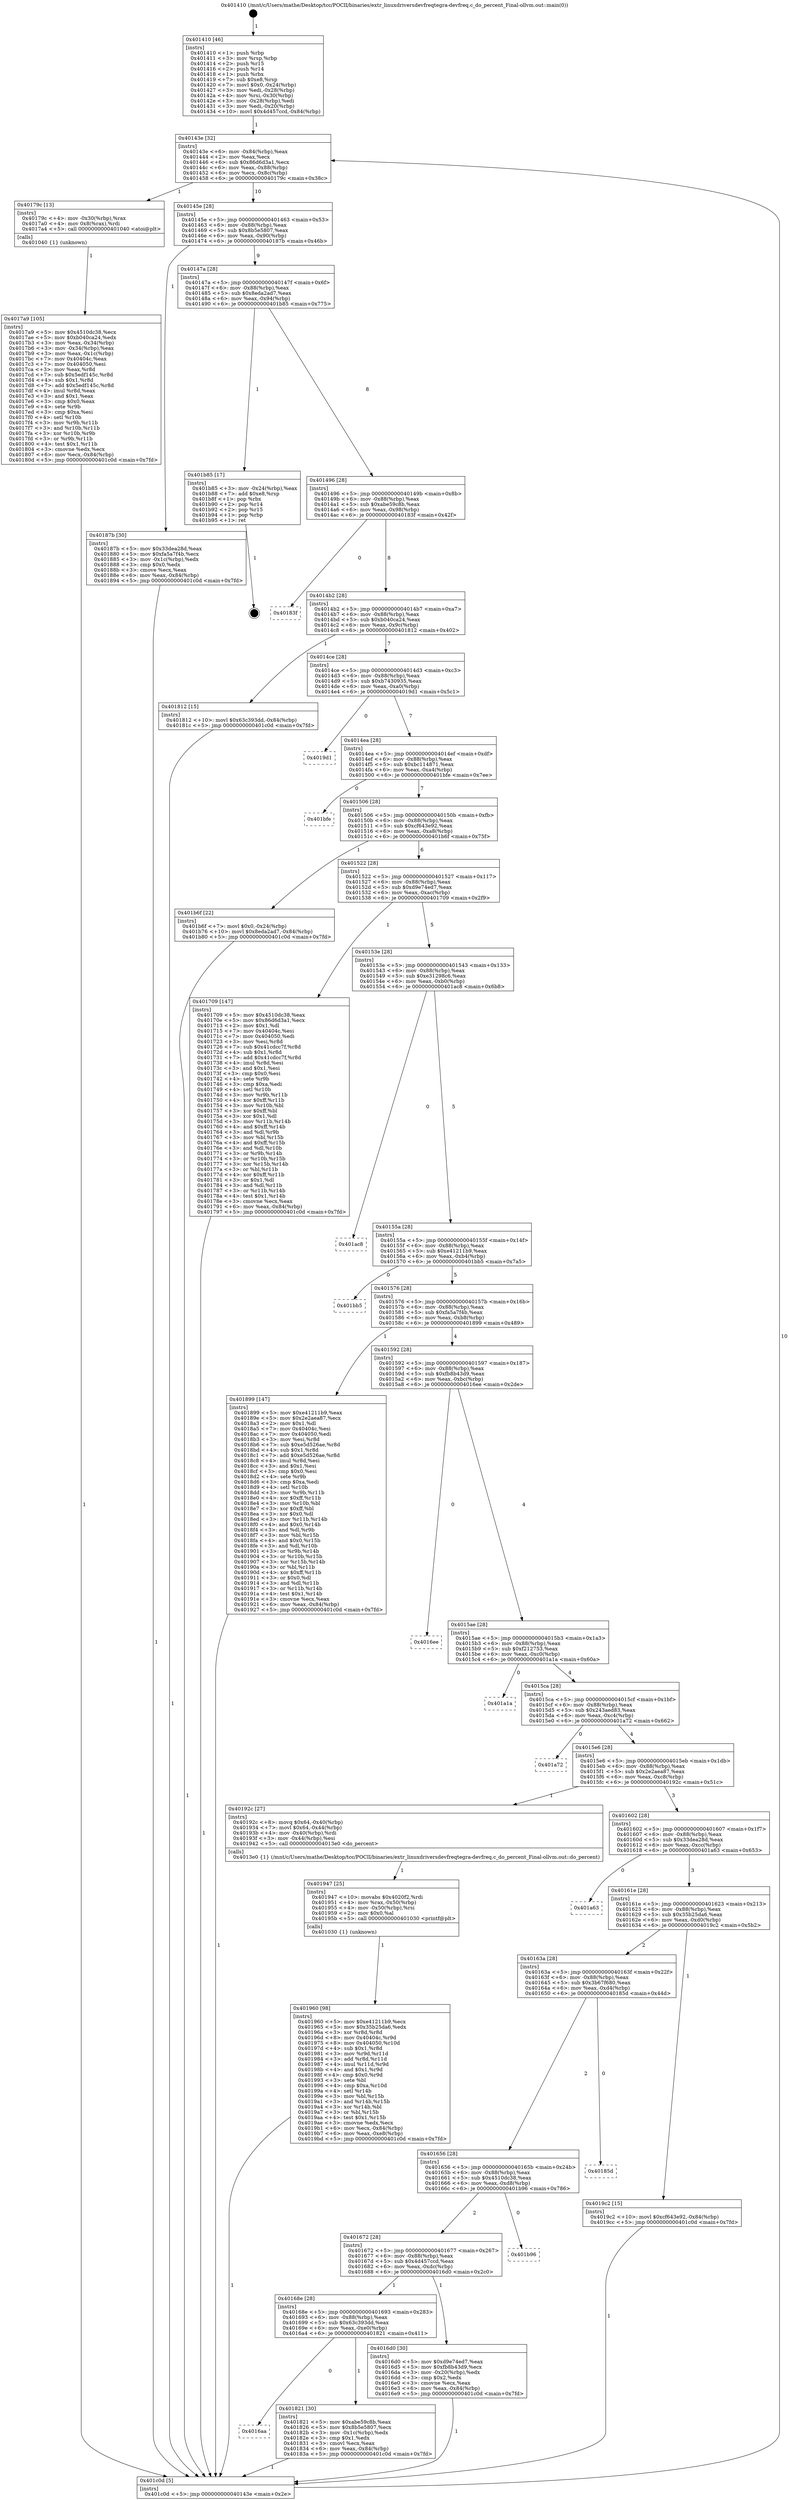 digraph "0x401410" {
  label = "0x401410 (/mnt/c/Users/mathe/Desktop/tcc/POCII/binaries/extr_linuxdriversdevfreqtegra-devfreq.c_do_percent_Final-ollvm.out::main(0))"
  labelloc = "t"
  node[shape=record]

  Entry [label="",width=0.3,height=0.3,shape=circle,fillcolor=black,style=filled]
  "0x40143e" [label="{
     0x40143e [32]\l
     | [instrs]\l
     &nbsp;&nbsp;0x40143e \<+6\>: mov -0x84(%rbp),%eax\l
     &nbsp;&nbsp;0x401444 \<+2\>: mov %eax,%ecx\l
     &nbsp;&nbsp;0x401446 \<+6\>: sub $0x86d6d3a1,%ecx\l
     &nbsp;&nbsp;0x40144c \<+6\>: mov %eax,-0x88(%rbp)\l
     &nbsp;&nbsp;0x401452 \<+6\>: mov %ecx,-0x8c(%rbp)\l
     &nbsp;&nbsp;0x401458 \<+6\>: je 000000000040179c \<main+0x38c\>\l
  }"]
  "0x40179c" [label="{
     0x40179c [13]\l
     | [instrs]\l
     &nbsp;&nbsp;0x40179c \<+4\>: mov -0x30(%rbp),%rax\l
     &nbsp;&nbsp;0x4017a0 \<+4\>: mov 0x8(%rax),%rdi\l
     &nbsp;&nbsp;0x4017a4 \<+5\>: call 0000000000401040 \<atoi@plt\>\l
     | [calls]\l
     &nbsp;&nbsp;0x401040 \{1\} (unknown)\l
  }"]
  "0x40145e" [label="{
     0x40145e [28]\l
     | [instrs]\l
     &nbsp;&nbsp;0x40145e \<+5\>: jmp 0000000000401463 \<main+0x53\>\l
     &nbsp;&nbsp;0x401463 \<+6\>: mov -0x88(%rbp),%eax\l
     &nbsp;&nbsp;0x401469 \<+5\>: sub $0x8b5e5807,%eax\l
     &nbsp;&nbsp;0x40146e \<+6\>: mov %eax,-0x90(%rbp)\l
     &nbsp;&nbsp;0x401474 \<+6\>: je 000000000040187b \<main+0x46b\>\l
  }"]
  Exit [label="",width=0.3,height=0.3,shape=circle,fillcolor=black,style=filled,peripheries=2]
  "0x40187b" [label="{
     0x40187b [30]\l
     | [instrs]\l
     &nbsp;&nbsp;0x40187b \<+5\>: mov $0x33dea28d,%eax\l
     &nbsp;&nbsp;0x401880 \<+5\>: mov $0xfa5a7f4b,%ecx\l
     &nbsp;&nbsp;0x401885 \<+3\>: mov -0x1c(%rbp),%edx\l
     &nbsp;&nbsp;0x401888 \<+3\>: cmp $0x0,%edx\l
     &nbsp;&nbsp;0x40188b \<+3\>: cmove %ecx,%eax\l
     &nbsp;&nbsp;0x40188e \<+6\>: mov %eax,-0x84(%rbp)\l
     &nbsp;&nbsp;0x401894 \<+5\>: jmp 0000000000401c0d \<main+0x7fd\>\l
  }"]
  "0x40147a" [label="{
     0x40147a [28]\l
     | [instrs]\l
     &nbsp;&nbsp;0x40147a \<+5\>: jmp 000000000040147f \<main+0x6f\>\l
     &nbsp;&nbsp;0x40147f \<+6\>: mov -0x88(%rbp),%eax\l
     &nbsp;&nbsp;0x401485 \<+5\>: sub $0x8eda2ad7,%eax\l
     &nbsp;&nbsp;0x40148a \<+6\>: mov %eax,-0x94(%rbp)\l
     &nbsp;&nbsp;0x401490 \<+6\>: je 0000000000401b85 \<main+0x775\>\l
  }"]
  "0x401960" [label="{
     0x401960 [98]\l
     | [instrs]\l
     &nbsp;&nbsp;0x401960 \<+5\>: mov $0xe41211b9,%ecx\l
     &nbsp;&nbsp;0x401965 \<+5\>: mov $0x35b25da6,%edx\l
     &nbsp;&nbsp;0x40196a \<+3\>: xor %r8d,%r8d\l
     &nbsp;&nbsp;0x40196d \<+8\>: mov 0x40404c,%r9d\l
     &nbsp;&nbsp;0x401975 \<+8\>: mov 0x404050,%r10d\l
     &nbsp;&nbsp;0x40197d \<+4\>: sub $0x1,%r8d\l
     &nbsp;&nbsp;0x401981 \<+3\>: mov %r9d,%r11d\l
     &nbsp;&nbsp;0x401984 \<+3\>: add %r8d,%r11d\l
     &nbsp;&nbsp;0x401987 \<+4\>: imul %r11d,%r9d\l
     &nbsp;&nbsp;0x40198b \<+4\>: and $0x1,%r9d\l
     &nbsp;&nbsp;0x40198f \<+4\>: cmp $0x0,%r9d\l
     &nbsp;&nbsp;0x401993 \<+3\>: sete %bl\l
     &nbsp;&nbsp;0x401996 \<+4\>: cmp $0xa,%r10d\l
     &nbsp;&nbsp;0x40199a \<+4\>: setl %r14b\l
     &nbsp;&nbsp;0x40199e \<+3\>: mov %bl,%r15b\l
     &nbsp;&nbsp;0x4019a1 \<+3\>: and %r14b,%r15b\l
     &nbsp;&nbsp;0x4019a4 \<+3\>: xor %r14b,%bl\l
     &nbsp;&nbsp;0x4019a7 \<+3\>: or %bl,%r15b\l
     &nbsp;&nbsp;0x4019aa \<+4\>: test $0x1,%r15b\l
     &nbsp;&nbsp;0x4019ae \<+3\>: cmovne %edx,%ecx\l
     &nbsp;&nbsp;0x4019b1 \<+6\>: mov %ecx,-0x84(%rbp)\l
     &nbsp;&nbsp;0x4019b7 \<+6\>: mov %eax,-0xe8(%rbp)\l
     &nbsp;&nbsp;0x4019bd \<+5\>: jmp 0000000000401c0d \<main+0x7fd\>\l
  }"]
  "0x401b85" [label="{
     0x401b85 [17]\l
     | [instrs]\l
     &nbsp;&nbsp;0x401b85 \<+3\>: mov -0x24(%rbp),%eax\l
     &nbsp;&nbsp;0x401b88 \<+7\>: add $0xe8,%rsp\l
     &nbsp;&nbsp;0x401b8f \<+1\>: pop %rbx\l
     &nbsp;&nbsp;0x401b90 \<+2\>: pop %r14\l
     &nbsp;&nbsp;0x401b92 \<+2\>: pop %r15\l
     &nbsp;&nbsp;0x401b94 \<+1\>: pop %rbp\l
     &nbsp;&nbsp;0x401b95 \<+1\>: ret\l
  }"]
  "0x401496" [label="{
     0x401496 [28]\l
     | [instrs]\l
     &nbsp;&nbsp;0x401496 \<+5\>: jmp 000000000040149b \<main+0x8b\>\l
     &nbsp;&nbsp;0x40149b \<+6\>: mov -0x88(%rbp),%eax\l
     &nbsp;&nbsp;0x4014a1 \<+5\>: sub $0xabe59c8b,%eax\l
     &nbsp;&nbsp;0x4014a6 \<+6\>: mov %eax,-0x98(%rbp)\l
     &nbsp;&nbsp;0x4014ac \<+6\>: je 000000000040183f \<main+0x42f\>\l
  }"]
  "0x401947" [label="{
     0x401947 [25]\l
     | [instrs]\l
     &nbsp;&nbsp;0x401947 \<+10\>: movabs $0x4020f2,%rdi\l
     &nbsp;&nbsp;0x401951 \<+4\>: mov %rax,-0x50(%rbp)\l
     &nbsp;&nbsp;0x401955 \<+4\>: mov -0x50(%rbp),%rsi\l
     &nbsp;&nbsp;0x401959 \<+2\>: mov $0x0,%al\l
     &nbsp;&nbsp;0x40195b \<+5\>: call 0000000000401030 \<printf@plt\>\l
     | [calls]\l
     &nbsp;&nbsp;0x401030 \{1\} (unknown)\l
  }"]
  "0x40183f" [label="{
     0x40183f\l
  }", style=dashed]
  "0x4014b2" [label="{
     0x4014b2 [28]\l
     | [instrs]\l
     &nbsp;&nbsp;0x4014b2 \<+5\>: jmp 00000000004014b7 \<main+0xa7\>\l
     &nbsp;&nbsp;0x4014b7 \<+6\>: mov -0x88(%rbp),%eax\l
     &nbsp;&nbsp;0x4014bd \<+5\>: sub $0xb040ca24,%eax\l
     &nbsp;&nbsp;0x4014c2 \<+6\>: mov %eax,-0x9c(%rbp)\l
     &nbsp;&nbsp;0x4014c8 \<+6\>: je 0000000000401812 \<main+0x402\>\l
  }"]
  "0x4016aa" [label="{
     0x4016aa\l
  }", style=dashed]
  "0x401812" [label="{
     0x401812 [15]\l
     | [instrs]\l
     &nbsp;&nbsp;0x401812 \<+10\>: movl $0x63c393dd,-0x84(%rbp)\l
     &nbsp;&nbsp;0x40181c \<+5\>: jmp 0000000000401c0d \<main+0x7fd\>\l
  }"]
  "0x4014ce" [label="{
     0x4014ce [28]\l
     | [instrs]\l
     &nbsp;&nbsp;0x4014ce \<+5\>: jmp 00000000004014d3 \<main+0xc3\>\l
     &nbsp;&nbsp;0x4014d3 \<+6\>: mov -0x88(%rbp),%eax\l
     &nbsp;&nbsp;0x4014d9 \<+5\>: sub $0xb7430935,%eax\l
     &nbsp;&nbsp;0x4014de \<+6\>: mov %eax,-0xa0(%rbp)\l
     &nbsp;&nbsp;0x4014e4 \<+6\>: je 00000000004019d1 \<main+0x5c1\>\l
  }"]
  "0x401821" [label="{
     0x401821 [30]\l
     | [instrs]\l
     &nbsp;&nbsp;0x401821 \<+5\>: mov $0xabe59c8b,%eax\l
     &nbsp;&nbsp;0x401826 \<+5\>: mov $0x8b5e5807,%ecx\l
     &nbsp;&nbsp;0x40182b \<+3\>: mov -0x1c(%rbp),%edx\l
     &nbsp;&nbsp;0x40182e \<+3\>: cmp $0x1,%edx\l
     &nbsp;&nbsp;0x401831 \<+3\>: cmovl %ecx,%eax\l
     &nbsp;&nbsp;0x401834 \<+6\>: mov %eax,-0x84(%rbp)\l
     &nbsp;&nbsp;0x40183a \<+5\>: jmp 0000000000401c0d \<main+0x7fd\>\l
  }"]
  "0x4019d1" [label="{
     0x4019d1\l
  }", style=dashed]
  "0x4014ea" [label="{
     0x4014ea [28]\l
     | [instrs]\l
     &nbsp;&nbsp;0x4014ea \<+5\>: jmp 00000000004014ef \<main+0xdf\>\l
     &nbsp;&nbsp;0x4014ef \<+6\>: mov -0x88(%rbp),%eax\l
     &nbsp;&nbsp;0x4014f5 \<+5\>: sub $0xbc114871,%eax\l
     &nbsp;&nbsp;0x4014fa \<+6\>: mov %eax,-0xa4(%rbp)\l
     &nbsp;&nbsp;0x401500 \<+6\>: je 0000000000401bfe \<main+0x7ee\>\l
  }"]
  "0x4017a9" [label="{
     0x4017a9 [105]\l
     | [instrs]\l
     &nbsp;&nbsp;0x4017a9 \<+5\>: mov $0x4510dc38,%ecx\l
     &nbsp;&nbsp;0x4017ae \<+5\>: mov $0xb040ca24,%edx\l
     &nbsp;&nbsp;0x4017b3 \<+3\>: mov %eax,-0x34(%rbp)\l
     &nbsp;&nbsp;0x4017b6 \<+3\>: mov -0x34(%rbp),%eax\l
     &nbsp;&nbsp;0x4017b9 \<+3\>: mov %eax,-0x1c(%rbp)\l
     &nbsp;&nbsp;0x4017bc \<+7\>: mov 0x40404c,%eax\l
     &nbsp;&nbsp;0x4017c3 \<+7\>: mov 0x404050,%esi\l
     &nbsp;&nbsp;0x4017ca \<+3\>: mov %eax,%r8d\l
     &nbsp;&nbsp;0x4017cd \<+7\>: sub $0x5edf145c,%r8d\l
     &nbsp;&nbsp;0x4017d4 \<+4\>: sub $0x1,%r8d\l
     &nbsp;&nbsp;0x4017d8 \<+7\>: add $0x5edf145c,%r8d\l
     &nbsp;&nbsp;0x4017df \<+4\>: imul %r8d,%eax\l
     &nbsp;&nbsp;0x4017e3 \<+3\>: and $0x1,%eax\l
     &nbsp;&nbsp;0x4017e6 \<+3\>: cmp $0x0,%eax\l
     &nbsp;&nbsp;0x4017e9 \<+4\>: sete %r9b\l
     &nbsp;&nbsp;0x4017ed \<+3\>: cmp $0xa,%esi\l
     &nbsp;&nbsp;0x4017f0 \<+4\>: setl %r10b\l
     &nbsp;&nbsp;0x4017f4 \<+3\>: mov %r9b,%r11b\l
     &nbsp;&nbsp;0x4017f7 \<+3\>: and %r10b,%r11b\l
     &nbsp;&nbsp;0x4017fa \<+3\>: xor %r10b,%r9b\l
     &nbsp;&nbsp;0x4017fd \<+3\>: or %r9b,%r11b\l
     &nbsp;&nbsp;0x401800 \<+4\>: test $0x1,%r11b\l
     &nbsp;&nbsp;0x401804 \<+3\>: cmovne %edx,%ecx\l
     &nbsp;&nbsp;0x401807 \<+6\>: mov %ecx,-0x84(%rbp)\l
     &nbsp;&nbsp;0x40180d \<+5\>: jmp 0000000000401c0d \<main+0x7fd\>\l
  }"]
  "0x401bfe" [label="{
     0x401bfe\l
  }", style=dashed]
  "0x401506" [label="{
     0x401506 [28]\l
     | [instrs]\l
     &nbsp;&nbsp;0x401506 \<+5\>: jmp 000000000040150b \<main+0xfb\>\l
     &nbsp;&nbsp;0x40150b \<+6\>: mov -0x88(%rbp),%eax\l
     &nbsp;&nbsp;0x401511 \<+5\>: sub $0xcf643e92,%eax\l
     &nbsp;&nbsp;0x401516 \<+6\>: mov %eax,-0xa8(%rbp)\l
     &nbsp;&nbsp;0x40151c \<+6\>: je 0000000000401b6f \<main+0x75f\>\l
  }"]
  "0x401410" [label="{
     0x401410 [46]\l
     | [instrs]\l
     &nbsp;&nbsp;0x401410 \<+1\>: push %rbp\l
     &nbsp;&nbsp;0x401411 \<+3\>: mov %rsp,%rbp\l
     &nbsp;&nbsp;0x401414 \<+2\>: push %r15\l
     &nbsp;&nbsp;0x401416 \<+2\>: push %r14\l
     &nbsp;&nbsp;0x401418 \<+1\>: push %rbx\l
     &nbsp;&nbsp;0x401419 \<+7\>: sub $0xe8,%rsp\l
     &nbsp;&nbsp;0x401420 \<+7\>: movl $0x0,-0x24(%rbp)\l
     &nbsp;&nbsp;0x401427 \<+3\>: mov %edi,-0x28(%rbp)\l
     &nbsp;&nbsp;0x40142a \<+4\>: mov %rsi,-0x30(%rbp)\l
     &nbsp;&nbsp;0x40142e \<+3\>: mov -0x28(%rbp),%edi\l
     &nbsp;&nbsp;0x401431 \<+3\>: mov %edi,-0x20(%rbp)\l
     &nbsp;&nbsp;0x401434 \<+10\>: movl $0x4d457ccd,-0x84(%rbp)\l
  }"]
  "0x401b6f" [label="{
     0x401b6f [22]\l
     | [instrs]\l
     &nbsp;&nbsp;0x401b6f \<+7\>: movl $0x0,-0x24(%rbp)\l
     &nbsp;&nbsp;0x401b76 \<+10\>: movl $0x8eda2ad7,-0x84(%rbp)\l
     &nbsp;&nbsp;0x401b80 \<+5\>: jmp 0000000000401c0d \<main+0x7fd\>\l
  }"]
  "0x401522" [label="{
     0x401522 [28]\l
     | [instrs]\l
     &nbsp;&nbsp;0x401522 \<+5\>: jmp 0000000000401527 \<main+0x117\>\l
     &nbsp;&nbsp;0x401527 \<+6\>: mov -0x88(%rbp),%eax\l
     &nbsp;&nbsp;0x40152d \<+5\>: sub $0xd9e74ed7,%eax\l
     &nbsp;&nbsp;0x401532 \<+6\>: mov %eax,-0xac(%rbp)\l
     &nbsp;&nbsp;0x401538 \<+6\>: je 0000000000401709 \<main+0x2f9\>\l
  }"]
  "0x401c0d" [label="{
     0x401c0d [5]\l
     | [instrs]\l
     &nbsp;&nbsp;0x401c0d \<+5\>: jmp 000000000040143e \<main+0x2e\>\l
  }"]
  "0x401709" [label="{
     0x401709 [147]\l
     | [instrs]\l
     &nbsp;&nbsp;0x401709 \<+5\>: mov $0x4510dc38,%eax\l
     &nbsp;&nbsp;0x40170e \<+5\>: mov $0x86d6d3a1,%ecx\l
     &nbsp;&nbsp;0x401713 \<+2\>: mov $0x1,%dl\l
     &nbsp;&nbsp;0x401715 \<+7\>: mov 0x40404c,%esi\l
     &nbsp;&nbsp;0x40171c \<+7\>: mov 0x404050,%edi\l
     &nbsp;&nbsp;0x401723 \<+3\>: mov %esi,%r8d\l
     &nbsp;&nbsp;0x401726 \<+7\>: sub $0x41cdcc7f,%r8d\l
     &nbsp;&nbsp;0x40172d \<+4\>: sub $0x1,%r8d\l
     &nbsp;&nbsp;0x401731 \<+7\>: add $0x41cdcc7f,%r8d\l
     &nbsp;&nbsp;0x401738 \<+4\>: imul %r8d,%esi\l
     &nbsp;&nbsp;0x40173c \<+3\>: and $0x1,%esi\l
     &nbsp;&nbsp;0x40173f \<+3\>: cmp $0x0,%esi\l
     &nbsp;&nbsp;0x401742 \<+4\>: sete %r9b\l
     &nbsp;&nbsp;0x401746 \<+3\>: cmp $0xa,%edi\l
     &nbsp;&nbsp;0x401749 \<+4\>: setl %r10b\l
     &nbsp;&nbsp;0x40174d \<+3\>: mov %r9b,%r11b\l
     &nbsp;&nbsp;0x401750 \<+4\>: xor $0xff,%r11b\l
     &nbsp;&nbsp;0x401754 \<+3\>: mov %r10b,%bl\l
     &nbsp;&nbsp;0x401757 \<+3\>: xor $0xff,%bl\l
     &nbsp;&nbsp;0x40175a \<+3\>: xor $0x1,%dl\l
     &nbsp;&nbsp;0x40175d \<+3\>: mov %r11b,%r14b\l
     &nbsp;&nbsp;0x401760 \<+4\>: and $0xff,%r14b\l
     &nbsp;&nbsp;0x401764 \<+3\>: and %dl,%r9b\l
     &nbsp;&nbsp;0x401767 \<+3\>: mov %bl,%r15b\l
     &nbsp;&nbsp;0x40176a \<+4\>: and $0xff,%r15b\l
     &nbsp;&nbsp;0x40176e \<+3\>: and %dl,%r10b\l
     &nbsp;&nbsp;0x401771 \<+3\>: or %r9b,%r14b\l
     &nbsp;&nbsp;0x401774 \<+3\>: or %r10b,%r15b\l
     &nbsp;&nbsp;0x401777 \<+3\>: xor %r15b,%r14b\l
     &nbsp;&nbsp;0x40177a \<+3\>: or %bl,%r11b\l
     &nbsp;&nbsp;0x40177d \<+4\>: xor $0xff,%r11b\l
     &nbsp;&nbsp;0x401781 \<+3\>: or $0x1,%dl\l
     &nbsp;&nbsp;0x401784 \<+3\>: and %dl,%r11b\l
     &nbsp;&nbsp;0x401787 \<+3\>: or %r11b,%r14b\l
     &nbsp;&nbsp;0x40178a \<+4\>: test $0x1,%r14b\l
     &nbsp;&nbsp;0x40178e \<+3\>: cmovne %ecx,%eax\l
     &nbsp;&nbsp;0x401791 \<+6\>: mov %eax,-0x84(%rbp)\l
     &nbsp;&nbsp;0x401797 \<+5\>: jmp 0000000000401c0d \<main+0x7fd\>\l
  }"]
  "0x40153e" [label="{
     0x40153e [28]\l
     | [instrs]\l
     &nbsp;&nbsp;0x40153e \<+5\>: jmp 0000000000401543 \<main+0x133\>\l
     &nbsp;&nbsp;0x401543 \<+6\>: mov -0x88(%rbp),%eax\l
     &nbsp;&nbsp;0x401549 \<+5\>: sub $0xe31298c6,%eax\l
     &nbsp;&nbsp;0x40154e \<+6\>: mov %eax,-0xb0(%rbp)\l
     &nbsp;&nbsp;0x401554 \<+6\>: je 0000000000401ac8 \<main+0x6b8\>\l
  }"]
  "0x40168e" [label="{
     0x40168e [28]\l
     | [instrs]\l
     &nbsp;&nbsp;0x40168e \<+5\>: jmp 0000000000401693 \<main+0x283\>\l
     &nbsp;&nbsp;0x401693 \<+6\>: mov -0x88(%rbp),%eax\l
     &nbsp;&nbsp;0x401699 \<+5\>: sub $0x63c393dd,%eax\l
     &nbsp;&nbsp;0x40169e \<+6\>: mov %eax,-0xe0(%rbp)\l
     &nbsp;&nbsp;0x4016a4 \<+6\>: je 0000000000401821 \<main+0x411\>\l
  }"]
  "0x401ac8" [label="{
     0x401ac8\l
  }", style=dashed]
  "0x40155a" [label="{
     0x40155a [28]\l
     | [instrs]\l
     &nbsp;&nbsp;0x40155a \<+5\>: jmp 000000000040155f \<main+0x14f\>\l
     &nbsp;&nbsp;0x40155f \<+6\>: mov -0x88(%rbp),%eax\l
     &nbsp;&nbsp;0x401565 \<+5\>: sub $0xe41211b9,%eax\l
     &nbsp;&nbsp;0x40156a \<+6\>: mov %eax,-0xb4(%rbp)\l
     &nbsp;&nbsp;0x401570 \<+6\>: je 0000000000401bb5 \<main+0x7a5\>\l
  }"]
  "0x4016d0" [label="{
     0x4016d0 [30]\l
     | [instrs]\l
     &nbsp;&nbsp;0x4016d0 \<+5\>: mov $0xd9e74ed7,%eax\l
     &nbsp;&nbsp;0x4016d5 \<+5\>: mov $0xfb8b43d9,%ecx\l
     &nbsp;&nbsp;0x4016da \<+3\>: mov -0x20(%rbp),%edx\l
     &nbsp;&nbsp;0x4016dd \<+3\>: cmp $0x2,%edx\l
     &nbsp;&nbsp;0x4016e0 \<+3\>: cmovne %ecx,%eax\l
     &nbsp;&nbsp;0x4016e3 \<+6\>: mov %eax,-0x84(%rbp)\l
     &nbsp;&nbsp;0x4016e9 \<+5\>: jmp 0000000000401c0d \<main+0x7fd\>\l
  }"]
  "0x401bb5" [label="{
     0x401bb5\l
  }", style=dashed]
  "0x401576" [label="{
     0x401576 [28]\l
     | [instrs]\l
     &nbsp;&nbsp;0x401576 \<+5\>: jmp 000000000040157b \<main+0x16b\>\l
     &nbsp;&nbsp;0x40157b \<+6\>: mov -0x88(%rbp),%eax\l
     &nbsp;&nbsp;0x401581 \<+5\>: sub $0xfa5a7f4b,%eax\l
     &nbsp;&nbsp;0x401586 \<+6\>: mov %eax,-0xb8(%rbp)\l
     &nbsp;&nbsp;0x40158c \<+6\>: je 0000000000401899 \<main+0x489\>\l
  }"]
  "0x401672" [label="{
     0x401672 [28]\l
     | [instrs]\l
     &nbsp;&nbsp;0x401672 \<+5\>: jmp 0000000000401677 \<main+0x267\>\l
     &nbsp;&nbsp;0x401677 \<+6\>: mov -0x88(%rbp),%eax\l
     &nbsp;&nbsp;0x40167d \<+5\>: sub $0x4d457ccd,%eax\l
     &nbsp;&nbsp;0x401682 \<+6\>: mov %eax,-0xdc(%rbp)\l
     &nbsp;&nbsp;0x401688 \<+6\>: je 00000000004016d0 \<main+0x2c0\>\l
  }"]
  "0x401899" [label="{
     0x401899 [147]\l
     | [instrs]\l
     &nbsp;&nbsp;0x401899 \<+5\>: mov $0xe41211b9,%eax\l
     &nbsp;&nbsp;0x40189e \<+5\>: mov $0x2e2aea87,%ecx\l
     &nbsp;&nbsp;0x4018a3 \<+2\>: mov $0x1,%dl\l
     &nbsp;&nbsp;0x4018a5 \<+7\>: mov 0x40404c,%esi\l
     &nbsp;&nbsp;0x4018ac \<+7\>: mov 0x404050,%edi\l
     &nbsp;&nbsp;0x4018b3 \<+3\>: mov %esi,%r8d\l
     &nbsp;&nbsp;0x4018b6 \<+7\>: sub $0xe5d526ae,%r8d\l
     &nbsp;&nbsp;0x4018bd \<+4\>: sub $0x1,%r8d\l
     &nbsp;&nbsp;0x4018c1 \<+7\>: add $0xe5d526ae,%r8d\l
     &nbsp;&nbsp;0x4018c8 \<+4\>: imul %r8d,%esi\l
     &nbsp;&nbsp;0x4018cc \<+3\>: and $0x1,%esi\l
     &nbsp;&nbsp;0x4018cf \<+3\>: cmp $0x0,%esi\l
     &nbsp;&nbsp;0x4018d2 \<+4\>: sete %r9b\l
     &nbsp;&nbsp;0x4018d6 \<+3\>: cmp $0xa,%edi\l
     &nbsp;&nbsp;0x4018d9 \<+4\>: setl %r10b\l
     &nbsp;&nbsp;0x4018dd \<+3\>: mov %r9b,%r11b\l
     &nbsp;&nbsp;0x4018e0 \<+4\>: xor $0xff,%r11b\l
     &nbsp;&nbsp;0x4018e4 \<+3\>: mov %r10b,%bl\l
     &nbsp;&nbsp;0x4018e7 \<+3\>: xor $0xff,%bl\l
     &nbsp;&nbsp;0x4018ea \<+3\>: xor $0x0,%dl\l
     &nbsp;&nbsp;0x4018ed \<+3\>: mov %r11b,%r14b\l
     &nbsp;&nbsp;0x4018f0 \<+4\>: and $0x0,%r14b\l
     &nbsp;&nbsp;0x4018f4 \<+3\>: and %dl,%r9b\l
     &nbsp;&nbsp;0x4018f7 \<+3\>: mov %bl,%r15b\l
     &nbsp;&nbsp;0x4018fa \<+4\>: and $0x0,%r15b\l
     &nbsp;&nbsp;0x4018fe \<+3\>: and %dl,%r10b\l
     &nbsp;&nbsp;0x401901 \<+3\>: or %r9b,%r14b\l
     &nbsp;&nbsp;0x401904 \<+3\>: or %r10b,%r15b\l
     &nbsp;&nbsp;0x401907 \<+3\>: xor %r15b,%r14b\l
     &nbsp;&nbsp;0x40190a \<+3\>: or %bl,%r11b\l
     &nbsp;&nbsp;0x40190d \<+4\>: xor $0xff,%r11b\l
     &nbsp;&nbsp;0x401911 \<+3\>: or $0x0,%dl\l
     &nbsp;&nbsp;0x401914 \<+3\>: and %dl,%r11b\l
     &nbsp;&nbsp;0x401917 \<+3\>: or %r11b,%r14b\l
     &nbsp;&nbsp;0x40191a \<+4\>: test $0x1,%r14b\l
     &nbsp;&nbsp;0x40191e \<+3\>: cmovne %ecx,%eax\l
     &nbsp;&nbsp;0x401921 \<+6\>: mov %eax,-0x84(%rbp)\l
     &nbsp;&nbsp;0x401927 \<+5\>: jmp 0000000000401c0d \<main+0x7fd\>\l
  }"]
  "0x401592" [label="{
     0x401592 [28]\l
     | [instrs]\l
     &nbsp;&nbsp;0x401592 \<+5\>: jmp 0000000000401597 \<main+0x187\>\l
     &nbsp;&nbsp;0x401597 \<+6\>: mov -0x88(%rbp),%eax\l
     &nbsp;&nbsp;0x40159d \<+5\>: sub $0xfb8b43d9,%eax\l
     &nbsp;&nbsp;0x4015a2 \<+6\>: mov %eax,-0xbc(%rbp)\l
     &nbsp;&nbsp;0x4015a8 \<+6\>: je 00000000004016ee \<main+0x2de\>\l
  }"]
  "0x401b96" [label="{
     0x401b96\l
  }", style=dashed]
  "0x4016ee" [label="{
     0x4016ee\l
  }", style=dashed]
  "0x4015ae" [label="{
     0x4015ae [28]\l
     | [instrs]\l
     &nbsp;&nbsp;0x4015ae \<+5\>: jmp 00000000004015b3 \<main+0x1a3\>\l
     &nbsp;&nbsp;0x4015b3 \<+6\>: mov -0x88(%rbp),%eax\l
     &nbsp;&nbsp;0x4015b9 \<+5\>: sub $0xf212753,%eax\l
     &nbsp;&nbsp;0x4015be \<+6\>: mov %eax,-0xc0(%rbp)\l
     &nbsp;&nbsp;0x4015c4 \<+6\>: je 0000000000401a1a \<main+0x60a\>\l
  }"]
  "0x401656" [label="{
     0x401656 [28]\l
     | [instrs]\l
     &nbsp;&nbsp;0x401656 \<+5\>: jmp 000000000040165b \<main+0x24b\>\l
     &nbsp;&nbsp;0x40165b \<+6\>: mov -0x88(%rbp),%eax\l
     &nbsp;&nbsp;0x401661 \<+5\>: sub $0x4510dc38,%eax\l
     &nbsp;&nbsp;0x401666 \<+6\>: mov %eax,-0xd8(%rbp)\l
     &nbsp;&nbsp;0x40166c \<+6\>: je 0000000000401b96 \<main+0x786\>\l
  }"]
  "0x401a1a" [label="{
     0x401a1a\l
  }", style=dashed]
  "0x4015ca" [label="{
     0x4015ca [28]\l
     | [instrs]\l
     &nbsp;&nbsp;0x4015ca \<+5\>: jmp 00000000004015cf \<main+0x1bf\>\l
     &nbsp;&nbsp;0x4015cf \<+6\>: mov -0x88(%rbp),%eax\l
     &nbsp;&nbsp;0x4015d5 \<+5\>: sub $0x243aed83,%eax\l
     &nbsp;&nbsp;0x4015da \<+6\>: mov %eax,-0xc4(%rbp)\l
     &nbsp;&nbsp;0x4015e0 \<+6\>: je 0000000000401a72 \<main+0x662\>\l
  }"]
  "0x40185d" [label="{
     0x40185d\l
  }", style=dashed]
  "0x401a72" [label="{
     0x401a72\l
  }", style=dashed]
  "0x4015e6" [label="{
     0x4015e6 [28]\l
     | [instrs]\l
     &nbsp;&nbsp;0x4015e6 \<+5\>: jmp 00000000004015eb \<main+0x1db\>\l
     &nbsp;&nbsp;0x4015eb \<+6\>: mov -0x88(%rbp),%eax\l
     &nbsp;&nbsp;0x4015f1 \<+5\>: sub $0x2e2aea87,%eax\l
     &nbsp;&nbsp;0x4015f6 \<+6\>: mov %eax,-0xc8(%rbp)\l
     &nbsp;&nbsp;0x4015fc \<+6\>: je 000000000040192c \<main+0x51c\>\l
  }"]
  "0x40163a" [label="{
     0x40163a [28]\l
     | [instrs]\l
     &nbsp;&nbsp;0x40163a \<+5\>: jmp 000000000040163f \<main+0x22f\>\l
     &nbsp;&nbsp;0x40163f \<+6\>: mov -0x88(%rbp),%eax\l
     &nbsp;&nbsp;0x401645 \<+5\>: sub $0x3b67f680,%eax\l
     &nbsp;&nbsp;0x40164a \<+6\>: mov %eax,-0xd4(%rbp)\l
     &nbsp;&nbsp;0x401650 \<+6\>: je 000000000040185d \<main+0x44d\>\l
  }"]
  "0x40192c" [label="{
     0x40192c [27]\l
     | [instrs]\l
     &nbsp;&nbsp;0x40192c \<+8\>: movq $0x64,-0x40(%rbp)\l
     &nbsp;&nbsp;0x401934 \<+7\>: movl $0x64,-0x44(%rbp)\l
     &nbsp;&nbsp;0x40193b \<+4\>: mov -0x40(%rbp),%rdi\l
     &nbsp;&nbsp;0x40193f \<+3\>: mov -0x44(%rbp),%esi\l
     &nbsp;&nbsp;0x401942 \<+5\>: call 00000000004013e0 \<do_percent\>\l
     | [calls]\l
     &nbsp;&nbsp;0x4013e0 \{1\} (/mnt/c/Users/mathe/Desktop/tcc/POCII/binaries/extr_linuxdriversdevfreqtegra-devfreq.c_do_percent_Final-ollvm.out::do_percent)\l
  }"]
  "0x401602" [label="{
     0x401602 [28]\l
     | [instrs]\l
     &nbsp;&nbsp;0x401602 \<+5\>: jmp 0000000000401607 \<main+0x1f7\>\l
     &nbsp;&nbsp;0x401607 \<+6\>: mov -0x88(%rbp),%eax\l
     &nbsp;&nbsp;0x40160d \<+5\>: sub $0x33dea28d,%eax\l
     &nbsp;&nbsp;0x401612 \<+6\>: mov %eax,-0xcc(%rbp)\l
     &nbsp;&nbsp;0x401618 \<+6\>: je 0000000000401a63 \<main+0x653\>\l
  }"]
  "0x4019c2" [label="{
     0x4019c2 [15]\l
     | [instrs]\l
     &nbsp;&nbsp;0x4019c2 \<+10\>: movl $0xcf643e92,-0x84(%rbp)\l
     &nbsp;&nbsp;0x4019cc \<+5\>: jmp 0000000000401c0d \<main+0x7fd\>\l
  }"]
  "0x401a63" [label="{
     0x401a63\l
  }", style=dashed]
  "0x40161e" [label="{
     0x40161e [28]\l
     | [instrs]\l
     &nbsp;&nbsp;0x40161e \<+5\>: jmp 0000000000401623 \<main+0x213\>\l
     &nbsp;&nbsp;0x401623 \<+6\>: mov -0x88(%rbp),%eax\l
     &nbsp;&nbsp;0x401629 \<+5\>: sub $0x35b25da6,%eax\l
     &nbsp;&nbsp;0x40162e \<+6\>: mov %eax,-0xd0(%rbp)\l
     &nbsp;&nbsp;0x401634 \<+6\>: je 00000000004019c2 \<main+0x5b2\>\l
  }"]
  Entry -> "0x401410" [label=" 1"]
  "0x40143e" -> "0x40179c" [label=" 1"]
  "0x40143e" -> "0x40145e" [label=" 10"]
  "0x401b85" -> Exit [label=" 1"]
  "0x40145e" -> "0x40187b" [label=" 1"]
  "0x40145e" -> "0x40147a" [label=" 9"]
  "0x401b6f" -> "0x401c0d" [label=" 1"]
  "0x40147a" -> "0x401b85" [label=" 1"]
  "0x40147a" -> "0x401496" [label=" 8"]
  "0x4019c2" -> "0x401c0d" [label=" 1"]
  "0x401496" -> "0x40183f" [label=" 0"]
  "0x401496" -> "0x4014b2" [label=" 8"]
  "0x401960" -> "0x401c0d" [label=" 1"]
  "0x4014b2" -> "0x401812" [label=" 1"]
  "0x4014b2" -> "0x4014ce" [label=" 7"]
  "0x401947" -> "0x401960" [label=" 1"]
  "0x4014ce" -> "0x4019d1" [label=" 0"]
  "0x4014ce" -> "0x4014ea" [label=" 7"]
  "0x40192c" -> "0x401947" [label=" 1"]
  "0x4014ea" -> "0x401bfe" [label=" 0"]
  "0x4014ea" -> "0x401506" [label=" 7"]
  "0x40187b" -> "0x401c0d" [label=" 1"]
  "0x401506" -> "0x401b6f" [label=" 1"]
  "0x401506" -> "0x401522" [label=" 6"]
  "0x401821" -> "0x401c0d" [label=" 1"]
  "0x401522" -> "0x401709" [label=" 1"]
  "0x401522" -> "0x40153e" [label=" 5"]
  "0x40168e" -> "0x4016aa" [label=" 0"]
  "0x40153e" -> "0x401ac8" [label=" 0"]
  "0x40153e" -> "0x40155a" [label=" 5"]
  "0x40168e" -> "0x401821" [label=" 1"]
  "0x40155a" -> "0x401bb5" [label=" 0"]
  "0x40155a" -> "0x401576" [label=" 5"]
  "0x401899" -> "0x401c0d" [label=" 1"]
  "0x401576" -> "0x401899" [label=" 1"]
  "0x401576" -> "0x401592" [label=" 4"]
  "0x4017a9" -> "0x401c0d" [label=" 1"]
  "0x401592" -> "0x4016ee" [label=" 0"]
  "0x401592" -> "0x4015ae" [label=" 4"]
  "0x40179c" -> "0x4017a9" [label=" 1"]
  "0x4015ae" -> "0x401a1a" [label=" 0"]
  "0x4015ae" -> "0x4015ca" [label=" 4"]
  "0x401c0d" -> "0x40143e" [label=" 10"]
  "0x4015ca" -> "0x401a72" [label=" 0"]
  "0x4015ca" -> "0x4015e6" [label=" 4"]
  "0x401410" -> "0x40143e" [label=" 1"]
  "0x4015e6" -> "0x40192c" [label=" 1"]
  "0x4015e6" -> "0x401602" [label=" 3"]
  "0x401672" -> "0x40168e" [label=" 1"]
  "0x401602" -> "0x401a63" [label=" 0"]
  "0x401602" -> "0x40161e" [label=" 3"]
  "0x401672" -> "0x4016d0" [label=" 1"]
  "0x40161e" -> "0x4019c2" [label=" 1"]
  "0x40161e" -> "0x40163a" [label=" 2"]
  "0x4016d0" -> "0x401c0d" [label=" 1"]
  "0x40163a" -> "0x40185d" [label=" 0"]
  "0x40163a" -> "0x401656" [label=" 2"]
  "0x401709" -> "0x401c0d" [label=" 1"]
  "0x401656" -> "0x401b96" [label=" 0"]
  "0x401656" -> "0x401672" [label=" 2"]
  "0x401812" -> "0x401c0d" [label=" 1"]
}
